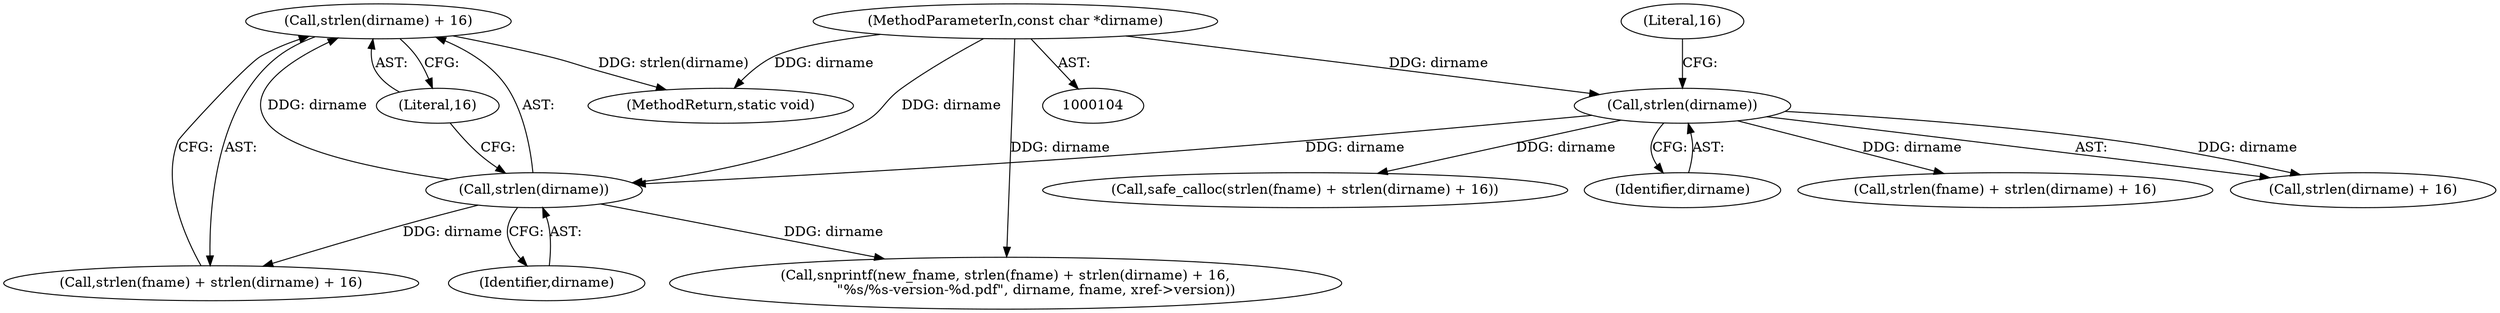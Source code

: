 digraph "0_pdfresurrect_0c4120fffa3dffe97b95c486a120eded82afe8a6_0@API" {
"1000144" [label="(Call,strlen(dirname) + 16)"];
"1000145" [label="(Call,strlen(dirname))"];
"1000136" [label="(Call,strlen(dirname))"];
"1000107" [label="(MethodParameterIn,const char *dirname)"];
"1000145" [label="(Call,strlen(dirname))"];
"1000137" [label="(Identifier,dirname)"];
"1000139" [label="(Call,snprintf(new_fname, strlen(fname) + strlen(dirname) + 16,\n              \"%s/%s-version-%d.pdf\", dirname, fname, xref->version))"];
"1000132" [label="(Call,strlen(fname) + strlen(dirname) + 16)"];
"1000135" [label="(Call,strlen(dirname) + 16)"];
"1000136" [label="(Call,strlen(dirname))"];
"1000147" [label="(Literal,16)"];
"1000146" [label="(Identifier,dirname)"];
"1000107" [label="(MethodParameterIn,const char *dirname)"];
"1000141" [label="(Call,strlen(fname) + strlen(dirname) + 16)"];
"1000131" [label="(Call,safe_calloc(strlen(fname) + strlen(dirname) + 16))"];
"1000203" [label="(MethodReturn,static void)"];
"1000144" [label="(Call,strlen(dirname) + 16)"];
"1000138" [label="(Literal,16)"];
"1000144" -> "1000141"  [label="AST: "];
"1000144" -> "1000147"  [label="CFG: "];
"1000145" -> "1000144"  [label="AST: "];
"1000147" -> "1000144"  [label="AST: "];
"1000141" -> "1000144"  [label="CFG: "];
"1000144" -> "1000203"  [label="DDG: strlen(dirname)"];
"1000145" -> "1000144"  [label="DDG: dirname"];
"1000145" -> "1000146"  [label="CFG: "];
"1000146" -> "1000145"  [label="AST: "];
"1000147" -> "1000145"  [label="CFG: "];
"1000145" -> "1000139"  [label="DDG: dirname"];
"1000145" -> "1000141"  [label="DDG: dirname"];
"1000136" -> "1000145"  [label="DDG: dirname"];
"1000107" -> "1000145"  [label="DDG: dirname"];
"1000136" -> "1000135"  [label="AST: "];
"1000136" -> "1000137"  [label="CFG: "];
"1000137" -> "1000136"  [label="AST: "];
"1000138" -> "1000136"  [label="CFG: "];
"1000136" -> "1000131"  [label="DDG: dirname"];
"1000136" -> "1000132"  [label="DDG: dirname"];
"1000136" -> "1000135"  [label="DDG: dirname"];
"1000107" -> "1000136"  [label="DDG: dirname"];
"1000107" -> "1000104"  [label="AST: "];
"1000107" -> "1000203"  [label="DDG: dirname"];
"1000107" -> "1000139"  [label="DDG: dirname"];
}
